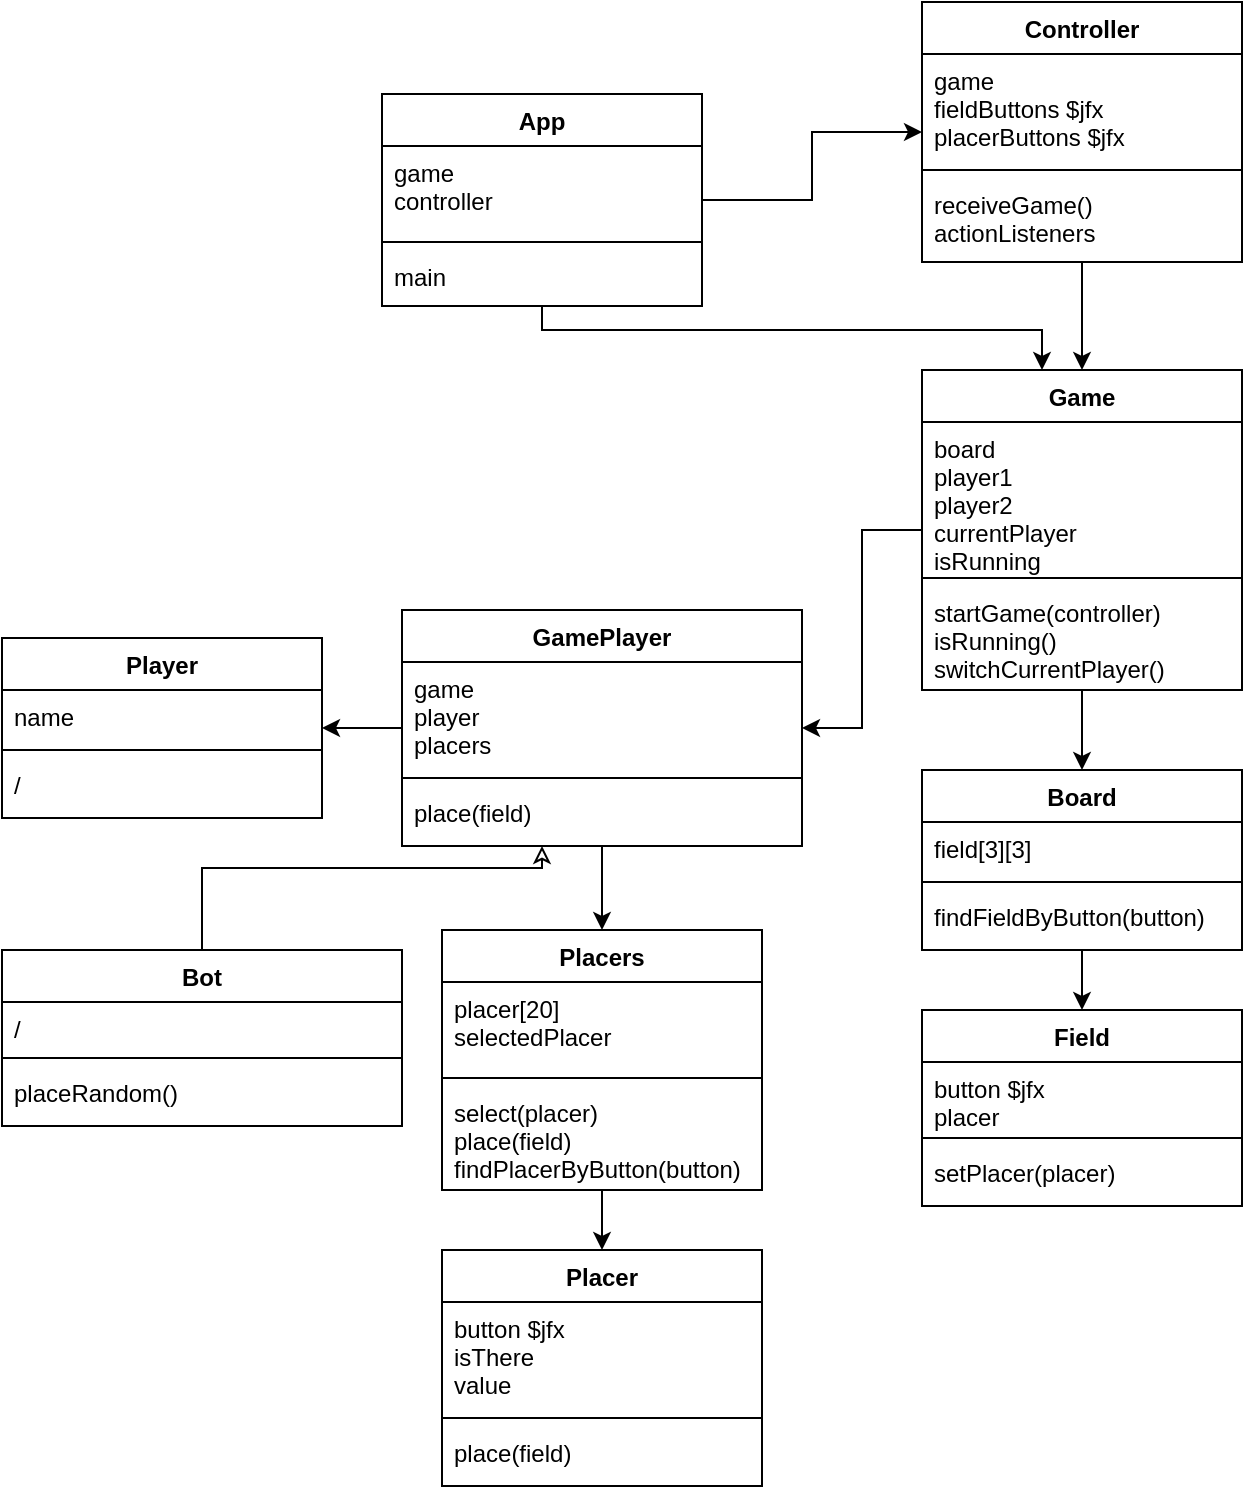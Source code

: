 <mxfile version="13.9.9" type="device"><diagram id="C5RBs43oDa-KdzZeNtuy" name="Page-1"><mxGraphModel dx="1182" dy="792" grid="1" gridSize="10" guides="1" tooltips="1" connect="1" arrows="1" fold="1" page="1" pageScale="1" pageWidth="827" pageHeight="1169" math="0" shadow="0"><root><mxCell id="WIyWlLk6GJQsqaUBKTNV-0"/><mxCell id="WIyWlLk6GJQsqaUBKTNV-1" parent="WIyWlLk6GJQsqaUBKTNV-0"/><mxCell id="V_XtUlrE618U3Vzqq6me-0" value="Player" style="swimlane;fontStyle=1;align=center;verticalAlign=top;childLayout=stackLayout;horizontal=1;startSize=26;horizontalStack=0;resizeParent=1;resizeParentMax=0;resizeLast=0;collapsible=1;marginBottom=0;" parent="WIyWlLk6GJQsqaUBKTNV-1" vertex="1"><mxGeometry x="80" y="358" width="160" height="90" as="geometry"/></mxCell><mxCell id="V_XtUlrE618U3Vzqq6me-1" value="name" style="text;strokeColor=none;fillColor=none;align=left;verticalAlign=top;spacingLeft=4;spacingRight=4;overflow=hidden;rotatable=0;points=[[0,0.5],[1,0.5]];portConstraint=eastwest;" parent="V_XtUlrE618U3Vzqq6me-0" vertex="1"><mxGeometry y="26" width="160" height="26" as="geometry"/></mxCell><mxCell id="V_XtUlrE618U3Vzqq6me-2" value="" style="line;strokeWidth=1;fillColor=none;align=left;verticalAlign=middle;spacingTop=-1;spacingLeft=3;spacingRight=3;rotatable=0;labelPosition=right;points=[];portConstraint=eastwest;" parent="V_XtUlrE618U3Vzqq6me-0" vertex="1"><mxGeometry y="52" width="160" height="8" as="geometry"/></mxCell><mxCell id="V_XtUlrE618U3Vzqq6me-3" value="/" style="text;strokeColor=none;fillColor=none;align=left;verticalAlign=top;spacingLeft=4;spacingRight=4;overflow=hidden;rotatable=0;points=[[0,0.5],[1,0.5]];portConstraint=eastwest;" parent="V_XtUlrE618U3Vzqq6me-0" vertex="1"><mxGeometry y="60" width="160" height="30" as="geometry"/></mxCell><mxCell id="V_XtUlrE618U3Vzqq6me-34" style="edgeStyle=orthogonalEdgeStyle;rounded=0;orthogonalLoop=1;jettySize=auto;html=1;endArrow=classic;endFill=1;" parent="WIyWlLk6GJQsqaUBKTNV-1" source="V_XtUlrE618U3Vzqq6me-4" target="V_XtUlrE618U3Vzqq6me-0" edge="1"><mxGeometry relative="1" as="geometry"/></mxCell><mxCell id="V_XtUlrE618U3Vzqq6me-38" style="edgeStyle=orthogonalEdgeStyle;rounded=0;orthogonalLoop=1;jettySize=auto;html=1;endArrow=classic;endFill=1;" parent="WIyWlLk6GJQsqaUBKTNV-1" source="V_XtUlrE618U3Vzqq6me-4" target="V_XtUlrE618U3Vzqq6me-24" edge="1"><mxGeometry relative="1" as="geometry"/></mxCell><mxCell id="V_XtUlrE618U3Vzqq6me-4" value="GamePlayer" style="swimlane;fontStyle=1;align=center;verticalAlign=top;childLayout=stackLayout;horizontal=1;startSize=26;horizontalStack=0;resizeParent=1;resizeParentMax=0;resizeLast=0;collapsible=1;marginBottom=0;" parent="WIyWlLk6GJQsqaUBKTNV-1" vertex="1"><mxGeometry x="280" y="344" width="200" height="118" as="geometry"><mxRectangle x="220" y="360" width="100" height="26" as="alternateBounds"/></mxGeometry></mxCell><mxCell id="V_XtUlrE618U3Vzqq6me-5" value="game&#10;player&#10;placers" style="text;strokeColor=none;fillColor=none;align=left;verticalAlign=top;spacingLeft=4;spacingRight=4;overflow=hidden;rotatable=0;points=[[0,0.5],[1,0.5]];portConstraint=eastwest;" parent="V_XtUlrE618U3Vzqq6me-4" vertex="1"><mxGeometry y="26" width="200" height="54" as="geometry"/></mxCell><mxCell id="V_XtUlrE618U3Vzqq6me-6" value="" style="line;strokeWidth=1;fillColor=none;align=left;verticalAlign=middle;spacingTop=-1;spacingLeft=3;spacingRight=3;rotatable=0;labelPosition=right;points=[];portConstraint=eastwest;" parent="V_XtUlrE618U3Vzqq6me-4" vertex="1"><mxGeometry y="80" width="200" height="8" as="geometry"/></mxCell><mxCell id="V_XtUlrE618U3Vzqq6me-7" value="place(field)" style="text;strokeColor=none;fillColor=none;align=left;verticalAlign=top;spacingLeft=4;spacingRight=4;overflow=hidden;rotatable=0;points=[[0,0.5],[1,0.5]];portConstraint=eastwest;" parent="V_XtUlrE618U3Vzqq6me-4" vertex="1"><mxGeometry y="88" width="200" height="30" as="geometry"/></mxCell><mxCell id="V_XtUlrE618U3Vzqq6me-8" value="Field" style="swimlane;fontStyle=1;align=center;verticalAlign=top;childLayout=stackLayout;horizontal=1;startSize=26;horizontalStack=0;resizeParent=1;resizeParentMax=0;resizeLast=0;collapsible=1;marginBottom=0;" parent="WIyWlLk6GJQsqaUBKTNV-1" vertex="1"><mxGeometry x="540" y="544" width="160" height="98" as="geometry"/></mxCell><mxCell id="V_XtUlrE618U3Vzqq6me-9" value="button $jfx&#10;placer" style="text;strokeColor=none;fillColor=none;align=left;verticalAlign=top;spacingLeft=4;spacingRight=4;overflow=hidden;rotatable=0;points=[[0,0.5],[1,0.5]];portConstraint=eastwest;" parent="V_XtUlrE618U3Vzqq6me-8" vertex="1"><mxGeometry y="26" width="160" height="34" as="geometry"/></mxCell><mxCell id="V_XtUlrE618U3Vzqq6me-10" value="" style="line;strokeWidth=1;fillColor=none;align=left;verticalAlign=middle;spacingTop=-1;spacingLeft=3;spacingRight=3;rotatable=0;labelPosition=right;points=[];portConstraint=eastwest;" parent="V_XtUlrE618U3Vzqq6me-8" vertex="1"><mxGeometry y="60" width="160" height="8" as="geometry"/></mxCell><mxCell id="V_XtUlrE618U3Vzqq6me-11" value="setPlacer(placer)" style="text;strokeColor=none;fillColor=none;align=left;verticalAlign=top;spacingLeft=4;spacingRight=4;overflow=hidden;rotatable=0;points=[[0,0.5],[1,0.5]];portConstraint=eastwest;" parent="V_XtUlrE618U3Vzqq6me-8" vertex="1"><mxGeometry y="68" width="160" height="30" as="geometry"/></mxCell><mxCell id="V_XtUlrE618U3Vzqq6me-37" style="edgeStyle=orthogonalEdgeStyle;rounded=0;orthogonalLoop=1;jettySize=auto;html=1;endArrow=classic;endFill=1;" parent="WIyWlLk6GJQsqaUBKTNV-1" source="V_XtUlrE618U3Vzqq6me-12" target="V_XtUlrE618U3Vzqq6me-8" edge="1"><mxGeometry relative="1" as="geometry"/></mxCell><mxCell id="V_XtUlrE618U3Vzqq6me-12" value="Board" style="swimlane;fontStyle=1;align=center;verticalAlign=top;childLayout=stackLayout;horizontal=1;startSize=26;horizontalStack=0;resizeParent=1;resizeParentMax=0;resizeLast=0;collapsible=1;marginBottom=0;" parent="WIyWlLk6GJQsqaUBKTNV-1" vertex="1"><mxGeometry x="540" y="424" width="160" height="90" as="geometry"/></mxCell><mxCell id="V_XtUlrE618U3Vzqq6me-13" value="field[3][3]" style="text;strokeColor=none;fillColor=none;align=left;verticalAlign=top;spacingLeft=4;spacingRight=4;overflow=hidden;rotatable=0;points=[[0,0.5],[1,0.5]];portConstraint=eastwest;" parent="V_XtUlrE618U3Vzqq6me-12" vertex="1"><mxGeometry y="26" width="160" height="26" as="geometry"/></mxCell><mxCell id="V_XtUlrE618U3Vzqq6me-14" value="" style="line;strokeWidth=1;fillColor=none;align=left;verticalAlign=middle;spacingTop=-1;spacingLeft=3;spacingRight=3;rotatable=0;labelPosition=right;points=[];portConstraint=eastwest;" parent="V_XtUlrE618U3Vzqq6me-12" vertex="1"><mxGeometry y="52" width="160" height="8" as="geometry"/></mxCell><mxCell id="V_XtUlrE618U3Vzqq6me-15" value="findFieldByButton(button)" style="text;strokeColor=none;fillColor=none;align=left;verticalAlign=top;spacingLeft=4;spacingRight=4;overflow=hidden;rotatable=0;points=[[0,0.5],[1,0.5]];portConstraint=eastwest;" parent="V_XtUlrE618U3Vzqq6me-12" vertex="1"><mxGeometry y="60" width="160" height="30" as="geometry"/></mxCell><mxCell id="V_XtUlrE618U3Vzqq6me-35" style="edgeStyle=orthogonalEdgeStyle;rounded=0;orthogonalLoop=1;jettySize=auto;html=1;endArrow=classic;endFill=1;" parent="WIyWlLk6GJQsqaUBKTNV-1" source="V_XtUlrE618U3Vzqq6me-16" target="V_XtUlrE618U3Vzqq6me-4" edge="1"><mxGeometry relative="1" as="geometry"/></mxCell><mxCell id="V_XtUlrE618U3Vzqq6me-36" style="edgeStyle=orthogonalEdgeStyle;rounded=0;orthogonalLoop=1;jettySize=auto;html=1;endArrow=classic;endFill=1;" parent="WIyWlLk6GJQsqaUBKTNV-1" source="V_XtUlrE618U3Vzqq6me-16" target="V_XtUlrE618U3Vzqq6me-12" edge="1"><mxGeometry relative="1" as="geometry"/></mxCell><mxCell id="V_XtUlrE618U3Vzqq6me-16" value="Game" style="swimlane;fontStyle=1;align=center;verticalAlign=top;childLayout=stackLayout;horizontal=1;startSize=26;horizontalStack=0;resizeParent=1;resizeParentMax=0;resizeLast=0;collapsible=1;marginBottom=0;" parent="WIyWlLk6GJQsqaUBKTNV-1" vertex="1"><mxGeometry x="540" y="224" width="160" height="160" as="geometry"><mxRectangle x="480" y="240" width="70" height="26" as="alternateBounds"/></mxGeometry></mxCell><mxCell id="V_XtUlrE618U3Vzqq6me-17" value="board&#10;player1&#10;player2&#10;currentPlayer&#10;isRunning" style="text;strokeColor=none;fillColor=none;align=left;verticalAlign=top;spacingLeft=4;spacingRight=4;overflow=hidden;rotatable=0;points=[[0,0.5],[1,0.5]];portConstraint=eastwest;" parent="V_XtUlrE618U3Vzqq6me-16" vertex="1"><mxGeometry y="26" width="160" height="74" as="geometry"/></mxCell><mxCell id="V_XtUlrE618U3Vzqq6me-18" value="" style="line;strokeWidth=1;fillColor=none;align=left;verticalAlign=middle;spacingTop=-1;spacingLeft=3;spacingRight=3;rotatable=0;labelPosition=right;points=[];portConstraint=eastwest;" parent="V_XtUlrE618U3Vzqq6me-16" vertex="1"><mxGeometry y="100" width="160" height="8" as="geometry"/></mxCell><mxCell id="V_XtUlrE618U3Vzqq6me-19" value="startGame(controller)&#10;isRunning()&#10;switchCurrentPlayer()" style="text;strokeColor=none;fillColor=none;align=left;verticalAlign=top;spacingLeft=4;spacingRight=4;overflow=hidden;rotatable=0;points=[[0,0.5],[1,0.5]];portConstraint=eastwest;" parent="V_XtUlrE618U3Vzqq6me-16" vertex="1"><mxGeometry y="108" width="160" height="52" as="geometry"/></mxCell><mxCell id="V_XtUlrE618U3Vzqq6me-20" value="Placer" style="swimlane;fontStyle=1;align=center;verticalAlign=top;childLayout=stackLayout;horizontal=1;startSize=26;horizontalStack=0;resizeParent=1;resizeParentMax=0;resizeLast=0;collapsible=1;marginBottom=0;" parent="WIyWlLk6GJQsqaUBKTNV-1" vertex="1"><mxGeometry x="300" y="664" width="160" height="118" as="geometry"/></mxCell><mxCell id="V_XtUlrE618U3Vzqq6me-21" value="button $jfx&#10;isThere&#10;value" style="text;strokeColor=none;fillColor=none;align=left;verticalAlign=top;spacingLeft=4;spacingRight=4;overflow=hidden;rotatable=0;points=[[0,0.5],[1,0.5]];portConstraint=eastwest;" parent="V_XtUlrE618U3Vzqq6me-20" vertex="1"><mxGeometry y="26" width="160" height="54" as="geometry"/></mxCell><mxCell id="V_XtUlrE618U3Vzqq6me-22" value="" style="line;strokeWidth=1;fillColor=none;align=left;verticalAlign=middle;spacingTop=-1;spacingLeft=3;spacingRight=3;rotatable=0;labelPosition=right;points=[];portConstraint=eastwest;" parent="V_XtUlrE618U3Vzqq6me-20" vertex="1"><mxGeometry y="80" width="160" height="8" as="geometry"/></mxCell><mxCell id="V_XtUlrE618U3Vzqq6me-23" value="place(field)" style="text;strokeColor=none;fillColor=none;align=left;verticalAlign=top;spacingLeft=4;spacingRight=4;overflow=hidden;rotatable=0;points=[[0,0.5],[1,0.5]];portConstraint=eastwest;" parent="V_XtUlrE618U3Vzqq6me-20" vertex="1"><mxGeometry y="88" width="160" height="30" as="geometry"/></mxCell><mxCell id="V_XtUlrE618U3Vzqq6me-39" style="edgeStyle=orthogonalEdgeStyle;rounded=0;orthogonalLoop=1;jettySize=auto;html=1;endArrow=classic;endFill=1;" parent="WIyWlLk6GJQsqaUBKTNV-1" source="V_XtUlrE618U3Vzqq6me-24" target="V_XtUlrE618U3Vzqq6me-20" edge="1"><mxGeometry relative="1" as="geometry"/></mxCell><mxCell id="V_XtUlrE618U3Vzqq6me-24" value="Placers" style="swimlane;fontStyle=1;align=center;verticalAlign=top;childLayout=stackLayout;horizontal=1;startSize=26;horizontalStack=0;resizeParent=1;resizeParentMax=0;resizeLast=0;collapsible=1;marginBottom=0;" parent="WIyWlLk6GJQsqaUBKTNV-1" vertex="1"><mxGeometry x="300" y="504" width="160" height="130" as="geometry"/></mxCell><mxCell id="V_XtUlrE618U3Vzqq6me-25" value="placer[20]&#10;selectedPlacer" style="text;strokeColor=none;fillColor=none;align=left;verticalAlign=top;spacingLeft=4;spacingRight=4;overflow=hidden;rotatable=0;points=[[0,0.5],[1,0.5]];portConstraint=eastwest;" parent="V_XtUlrE618U3Vzqq6me-24" vertex="1"><mxGeometry y="26" width="160" height="44" as="geometry"/></mxCell><mxCell id="V_XtUlrE618U3Vzqq6me-26" value="" style="line;strokeWidth=1;fillColor=none;align=left;verticalAlign=middle;spacingTop=-1;spacingLeft=3;spacingRight=3;rotatable=0;labelPosition=right;points=[];portConstraint=eastwest;" parent="V_XtUlrE618U3Vzqq6me-24" vertex="1"><mxGeometry y="70" width="160" height="8" as="geometry"/></mxCell><mxCell id="V_XtUlrE618U3Vzqq6me-27" value="select(placer)&#10;place(field)&#10;findPlacerByButton(button)" style="text;strokeColor=none;fillColor=none;align=left;verticalAlign=top;spacingLeft=4;spacingRight=4;overflow=hidden;rotatable=0;points=[[0,0.5],[1,0.5]];portConstraint=eastwest;" parent="V_XtUlrE618U3Vzqq6me-24" vertex="1"><mxGeometry y="78" width="160" height="52" as="geometry"/></mxCell><mxCell id="V_XtUlrE618U3Vzqq6me-44" style="edgeStyle=orthogonalEdgeStyle;rounded=0;orthogonalLoop=1;jettySize=auto;html=1;endArrow=classic;endFill=1;" parent="WIyWlLk6GJQsqaUBKTNV-1" source="V_XtUlrE618U3Vzqq6me-40" target="V_XtUlrE618U3Vzqq6me-16" edge="1"><mxGeometry relative="1" as="geometry"/></mxCell><mxCell id="V_XtUlrE618U3Vzqq6me-40" value="Controller" style="swimlane;fontStyle=1;align=center;verticalAlign=top;childLayout=stackLayout;horizontal=1;startSize=26;horizontalStack=0;resizeParent=1;resizeParentMax=0;resizeLast=0;collapsible=1;marginBottom=0;" parent="WIyWlLk6GJQsqaUBKTNV-1" vertex="1"><mxGeometry x="540" y="40" width="160" height="130" as="geometry"/></mxCell><mxCell id="V_XtUlrE618U3Vzqq6me-41" value="game&#10;fieldButtons $jfx&#10;placerButtons $jfx" style="text;strokeColor=none;fillColor=none;align=left;verticalAlign=top;spacingLeft=4;spacingRight=4;overflow=hidden;rotatable=0;points=[[0,0.5],[1,0.5]];portConstraint=eastwest;" parent="V_XtUlrE618U3Vzqq6me-40" vertex="1"><mxGeometry y="26" width="160" height="54" as="geometry"/></mxCell><mxCell id="V_XtUlrE618U3Vzqq6me-42" value="" style="line;strokeWidth=1;fillColor=none;align=left;verticalAlign=middle;spacingTop=-1;spacingLeft=3;spacingRight=3;rotatable=0;labelPosition=right;points=[];portConstraint=eastwest;" parent="V_XtUlrE618U3Vzqq6me-40" vertex="1"><mxGeometry y="80" width="160" height="8" as="geometry"/></mxCell><mxCell id="V_XtUlrE618U3Vzqq6me-43" value="receiveGame()&#10;actionListeners" style="text;strokeColor=none;fillColor=none;align=left;verticalAlign=top;spacingLeft=4;spacingRight=4;overflow=hidden;rotatable=0;points=[[0,0.5],[1,0.5]];portConstraint=eastwest;" parent="V_XtUlrE618U3Vzqq6me-40" vertex="1"><mxGeometry y="88" width="160" height="42" as="geometry"/></mxCell><mxCell id="V_XtUlrE618U3Vzqq6me-49" style="edgeStyle=orthogonalEdgeStyle;rounded=0;orthogonalLoop=1;jettySize=auto;html=1;endArrow=classic;endFill=0;" parent="WIyWlLk6GJQsqaUBKTNV-1" source="V_XtUlrE618U3Vzqq6me-45" target="V_XtUlrE618U3Vzqq6me-4" edge="1"><mxGeometry relative="1" as="geometry"><Array as="points"><mxPoint x="180" y="473"/><mxPoint x="350" y="473"/></Array></mxGeometry></mxCell><mxCell id="V_XtUlrE618U3Vzqq6me-45" value="Bot" style="swimlane;fontStyle=1;align=center;verticalAlign=top;childLayout=stackLayout;horizontal=1;startSize=26;horizontalStack=0;resizeParent=1;resizeParentMax=0;resizeLast=0;collapsible=1;marginBottom=0;" parent="WIyWlLk6GJQsqaUBKTNV-1" vertex="1"><mxGeometry x="80" y="514" width="200" height="88" as="geometry"/></mxCell><mxCell id="V_XtUlrE618U3Vzqq6me-46" value="/" style="text;strokeColor=none;fillColor=none;align=left;verticalAlign=top;spacingLeft=4;spacingRight=4;overflow=hidden;rotatable=0;points=[[0,0.5],[1,0.5]];portConstraint=eastwest;" parent="V_XtUlrE618U3Vzqq6me-45" vertex="1"><mxGeometry y="26" width="200" height="24" as="geometry"/></mxCell><mxCell id="V_XtUlrE618U3Vzqq6me-47" value="" style="line;strokeWidth=1;fillColor=none;align=left;verticalAlign=middle;spacingTop=-1;spacingLeft=3;spacingRight=3;rotatable=0;labelPosition=right;points=[];portConstraint=eastwest;" parent="V_XtUlrE618U3Vzqq6me-45" vertex="1"><mxGeometry y="50" width="200" height="8" as="geometry"/></mxCell><mxCell id="V_XtUlrE618U3Vzqq6me-48" value="placeRandom()" style="text;strokeColor=none;fillColor=none;align=left;verticalAlign=top;spacingLeft=4;spacingRight=4;overflow=hidden;rotatable=0;points=[[0,0.5],[1,0.5]];portConstraint=eastwest;" parent="V_XtUlrE618U3Vzqq6me-45" vertex="1"><mxGeometry y="58" width="200" height="30" as="geometry"/></mxCell><mxCell id="V_XtUlrE618U3Vzqq6me-55" style="edgeStyle=orthogonalEdgeStyle;rounded=0;orthogonalLoop=1;jettySize=auto;html=1;endArrow=classic;endFill=1;" parent="WIyWlLk6GJQsqaUBKTNV-1" source="V_XtUlrE618U3Vzqq6me-50" target="V_XtUlrE618U3Vzqq6me-40" edge="1"><mxGeometry relative="1" as="geometry"/></mxCell><mxCell id="V_XtUlrE618U3Vzqq6me-57" style="edgeStyle=orthogonalEdgeStyle;rounded=0;orthogonalLoop=1;jettySize=auto;html=1;endArrow=classic;endFill=1;" parent="WIyWlLk6GJQsqaUBKTNV-1" source="V_XtUlrE618U3Vzqq6me-50" target="V_XtUlrE618U3Vzqq6me-16" edge="1"><mxGeometry relative="1" as="geometry"><Array as="points"><mxPoint x="350" y="204"/><mxPoint x="600" y="204"/></Array></mxGeometry></mxCell><mxCell id="V_XtUlrE618U3Vzqq6me-50" value="App" style="swimlane;fontStyle=1;align=center;verticalAlign=top;childLayout=stackLayout;horizontal=1;startSize=26;horizontalStack=0;resizeParent=1;resizeParentMax=0;resizeLast=0;collapsible=1;marginBottom=0;" parent="WIyWlLk6GJQsqaUBKTNV-1" vertex="1"><mxGeometry x="270" y="86" width="160" height="106" as="geometry"/></mxCell><mxCell id="V_XtUlrE618U3Vzqq6me-51" value="game&#10;controller" style="text;strokeColor=none;fillColor=none;align=left;verticalAlign=top;spacingLeft=4;spacingRight=4;overflow=hidden;rotatable=0;points=[[0,0.5],[1,0.5]];portConstraint=eastwest;" parent="V_XtUlrE618U3Vzqq6me-50" vertex="1"><mxGeometry y="26" width="160" height="44" as="geometry"/></mxCell><mxCell id="V_XtUlrE618U3Vzqq6me-52" value="" style="line;strokeWidth=1;fillColor=none;align=left;verticalAlign=middle;spacingTop=-1;spacingLeft=3;spacingRight=3;rotatable=0;labelPosition=right;points=[];portConstraint=eastwest;" parent="V_XtUlrE618U3Vzqq6me-50" vertex="1"><mxGeometry y="70" width="160" height="8" as="geometry"/></mxCell><mxCell id="V_XtUlrE618U3Vzqq6me-53" value="main" style="text;strokeColor=none;fillColor=none;align=left;verticalAlign=top;spacingLeft=4;spacingRight=4;overflow=hidden;rotatable=0;points=[[0,0.5],[1,0.5]];portConstraint=eastwest;" parent="V_XtUlrE618U3Vzqq6me-50" vertex="1"><mxGeometry y="78" width="160" height="28" as="geometry"/></mxCell></root></mxGraphModel></diagram></mxfile>